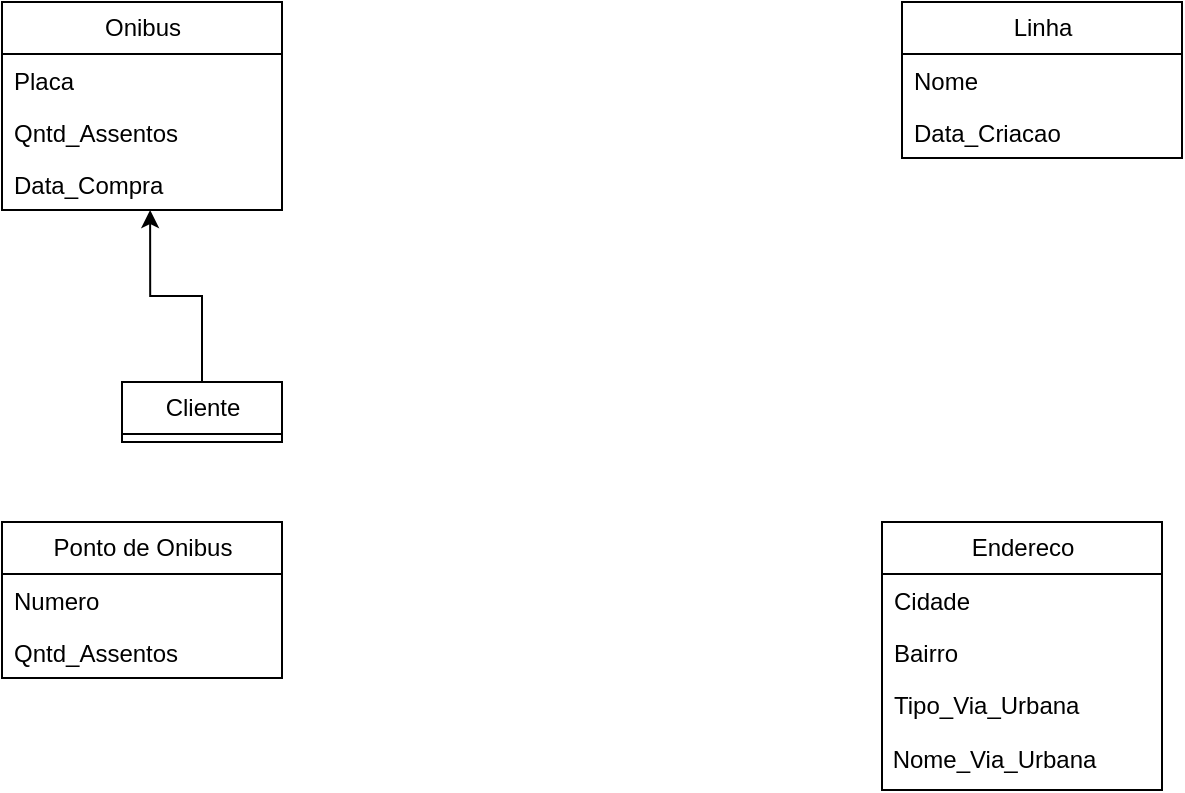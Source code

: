 <mxfile version="20.5.3" type="github">
  <diagram id="C5RBs43oDa-KdzZeNtuy" name="Page-1">
    <mxGraphModel dx="1108" dy="468" grid="1" gridSize="10" guides="1" tooltips="1" connect="1" arrows="1" fold="1" page="1" pageScale="1" pageWidth="827" pageHeight="1169" math="0" shadow="0">
      <root>
        <mxCell id="WIyWlLk6GJQsqaUBKTNV-0" />
        <mxCell id="WIyWlLk6GJQsqaUBKTNV-1" parent="WIyWlLk6GJQsqaUBKTNV-0" />
        <mxCell id="S4VQiH8gJmAbIql2SRkY-0" value="Onibus" style="swimlane;fontStyle=0;childLayout=stackLayout;horizontal=1;startSize=26;fillColor=none;horizontalStack=0;resizeParent=1;resizeParentMax=0;resizeLast=0;collapsible=1;marginBottom=0;html=1;" vertex="1" parent="WIyWlLk6GJQsqaUBKTNV-1">
          <mxGeometry x="80" y="30" width="140" height="104" as="geometry" />
        </mxCell>
        <mxCell id="S4VQiH8gJmAbIql2SRkY-1" value="Placa" style="text;strokeColor=none;fillColor=none;align=left;verticalAlign=top;spacingLeft=4;spacingRight=4;overflow=hidden;rotatable=0;points=[[0,0.5],[1,0.5]];portConstraint=eastwest;whiteSpace=wrap;html=1;" vertex="1" parent="S4VQiH8gJmAbIql2SRkY-0">
          <mxGeometry y="26" width="140" height="26" as="geometry" />
        </mxCell>
        <mxCell id="S4VQiH8gJmAbIql2SRkY-2" value="&lt;div&gt;Qntd_Assentos&lt;/div&gt;&lt;div&gt;&lt;br&gt;&lt;/div&gt;" style="text;strokeColor=none;fillColor=none;align=left;verticalAlign=top;spacingLeft=4;spacingRight=4;overflow=hidden;rotatable=0;points=[[0,0.5],[1,0.5]];portConstraint=eastwest;whiteSpace=wrap;html=1;" vertex="1" parent="S4VQiH8gJmAbIql2SRkY-0">
          <mxGeometry y="52" width="140" height="26" as="geometry" />
        </mxCell>
        <mxCell id="S4VQiH8gJmAbIql2SRkY-3" value="&lt;div&gt;Data_Compra&lt;/div&gt;&lt;div&gt;&lt;br&gt;&lt;/div&gt;" style="text;strokeColor=none;fillColor=none;align=left;verticalAlign=top;spacingLeft=4;spacingRight=4;overflow=hidden;rotatable=0;points=[[0,0.5],[1,0.5]];portConstraint=eastwest;whiteSpace=wrap;html=1;" vertex="1" parent="S4VQiH8gJmAbIql2SRkY-0">
          <mxGeometry y="78" width="140" height="26" as="geometry" />
        </mxCell>
        <mxCell id="S4VQiH8gJmAbIql2SRkY-4" value="Linha" style="swimlane;fontStyle=0;childLayout=stackLayout;horizontal=1;startSize=26;fillColor=none;horizontalStack=0;resizeParent=1;resizeParentMax=0;resizeLast=0;collapsible=1;marginBottom=0;html=1;" vertex="1" parent="WIyWlLk6GJQsqaUBKTNV-1">
          <mxGeometry x="530" y="30" width="140" height="78" as="geometry" />
        </mxCell>
        <mxCell id="S4VQiH8gJmAbIql2SRkY-5" value="Nome" style="text;strokeColor=none;fillColor=none;align=left;verticalAlign=top;spacingLeft=4;spacingRight=4;overflow=hidden;rotatable=0;points=[[0,0.5],[1,0.5]];portConstraint=eastwest;whiteSpace=wrap;html=1;" vertex="1" parent="S4VQiH8gJmAbIql2SRkY-4">
          <mxGeometry y="26" width="140" height="26" as="geometry" />
        </mxCell>
        <mxCell id="S4VQiH8gJmAbIql2SRkY-6" value="&lt;div&gt;Data_Criacao&lt;/div&gt;" style="text;strokeColor=none;fillColor=none;align=left;verticalAlign=top;spacingLeft=4;spacingRight=4;overflow=hidden;rotatable=0;points=[[0,0.5],[1,0.5]];portConstraint=eastwest;whiteSpace=wrap;html=1;" vertex="1" parent="S4VQiH8gJmAbIql2SRkY-4">
          <mxGeometry y="52" width="140" height="26" as="geometry" />
        </mxCell>
        <mxCell id="S4VQiH8gJmAbIql2SRkY-8" value="&lt;div&gt;Ponto de Onibus&lt;/div&gt;" style="swimlane;fontStyle=0;childLayout=stackLayout;horizontal=1;startSize=26;fillColor=none;horizontalStack=0;resizeParent=1;resizeParentMax=0;resizeLast=0;collapsible=1;marginBottom=0;html=1;" vertex="1" parent="WIyWlLk6GJQsqaUBKTNV-1">
          <mxGeometry x="80" y="290" width="140" height="78" as="geometry" />
        </mxCell>
        <mxCell id="S4VQiH8gJmAbIql2SRkY-9" value="Numero" style="text;strokeColor=none;fillColor=none;align=left;verticalAlign=top;spacingLeft=4;spacingRight=4;overflow=hidden;rotatable=0;points=[[0,0.5],[1,0.5]];portConstraint=eastwest;whiteSpace=wrap;html=1;" vertex="1" parent="S4VQiH8gJmAbIql2SRkY-8">
          <mxGeometry y="26" width="140" height="26" as="geometry" />
        </mxCell>
        <mxCell id="S4VQiH8gJmAbIql2SRkY-10" value="Qntd_Assentos" style="text;strokeColor=none;fillColor=none;align=left;verticalAlign=top;spacingLeft=4;spacingRight=4;overflow=hidden;rotatable=0;points=[[0,0.5],[1,0.5]];portConstraint=eastwest;whiteSpace=wrap;html=1;" vertex="1" parent="S4VQiH8gJmAbIql2SRkY-8">
          <mxGeometry y="52" width="140" height="26" as="geometry" />
        </mxCell>
        <mxCell id="S4VQiH8gJmAbIql2SRkY-12" value="Endereco" style="swimlane;fontStyle=0;childLayout=stackLayout;horizontal=1;startSize=26;fillColor=none;horizontalStack=0;resizeParent=1;resizeParentMax=0;resizeLast=0;collapsible=1;marginBottom=0;html=1;" vertex="1" parent="WIyWlLk6GJQsqaUBKTNV-1">
          <mxGeometry x="520" y="290" width="140" height="134" as="geometry" />
        </mxCell>
        <mxCell id="S4VQiH8gJmAbIql2SRkY-13" value="Cidade" style="text;strokeColor=none;fillColor=none;align=left;verticalAlign=top;spacingLeft=4;spacingRight=4;overflow=hidden;rotatable=0;points=[[0,0.5],[1,0.5]];portConstraint=eastwest;whiteSpace=wrap;html=1;" vertex="1" parent="S4VQiH8gJmAbIql2SRkY-12">
          <mxGeometry y="26" width="140" height="26" as="geometry" />
        </mxCell>
        <mxCell id="S4VQiH8gJmAbIql2SRkY-14" value="Bairro" style="text;strokeColor=none;fillColor=none;align=left;verticalAlign=top;spacingLeft=4;spacingRight=4;overflow=hidden;rotatable=0;points=[[0,0.5],[1,0.5]];portConstraint=eastwest;whiteSpace=wrap;html=1;" vertex="1" parent="S4VQiH8gJmAbIql2SRkY-12">
          <mxGeometry y="52" width="140" height="26" as="geometry" />
        </mxCell>
        <mxCell id="S4VQiH8gJmAbIql2SRkY-15" value="&lt;div&gt;Tipo_Via_Urbana&lt;/div&gt;" style="text;strokeColor=none;fillColor=none;align=left;verticalAlign=top;spacingLeft=4;spacingRight=4;overflow=hidden;rotatable=0;points=[[0,0.5],[1,0.5]];portConstraint=eastwest;whiteSpace=wrap;html=1;" vertex="1" parent="S4VQiH8gJmAbIql2SRkY-12">
          <mxGeometry y="78" width="140" height="26" as="geometry" />
        </mxCell>
        <mxCell id="S4VQiH8gJmAbIql2SRkY-16" value="&lt;div align=&quot;left&quot;&gt;&amp;nbsp;Nome_Via_Urbana&lt;/div&gt;" style="text;html=1;strokeColor=none;fillColor=none;align=left;verticalAlign=middle;whiteSpace=wrap;rounded=0;" vertex="1" parent="S4VQiH8gJmAbIql2SRkY-12">
          <mxGeometry y="104" width="140" height="30" as="geometry" />
        </mxCell>
        <mxCell id="S4VQiH8gJmAbIql2SRkY-25" value="" style="edgeStyle=orthogonalEdgeStyle;rounded=0;orthogonalLoop=1;jettySize=auto;html=1;entryX=0.529;entryY=1;entryDx=0;entryDy=0;entryPerimeter=0;" edge="1" parent="WIyWlLk6GJQsqaUBKTNV-1" source="S4VQiH8gJmAbIql2SRkY-18" target="S4VQiH8gJmAbIql2SRkY-3">
          <mxGeometry relative="1" as="geometry" />
        </mxCell>
        <mxCell id="S4VQiH8gJmAbIql2SRkY-18" value="Cliente" style="swimlane;fontStyle=0;childLayout=stackLayout;horizontal=1;startSize=26;fillColor=none;horizontalStack=0;resizeParent=1;resizeParentMax=0;resizeLast=0;collapsible=1;marginBottom=0;html=1;" vertex="1" collapsed="1" parent="WIyWlLk6GJQsqaUBKTNV-1">
          <mxGeometry x="140" y="220" width="80" height="30" as="geometry">
            <mxRectangle x="60" y="340" width="140" height="52" as="alternateBounds" />
          </mxGeometry>
        </mxCell>
      </root>
    </mxGraphModel>
  </diagram>
</mxfile>
